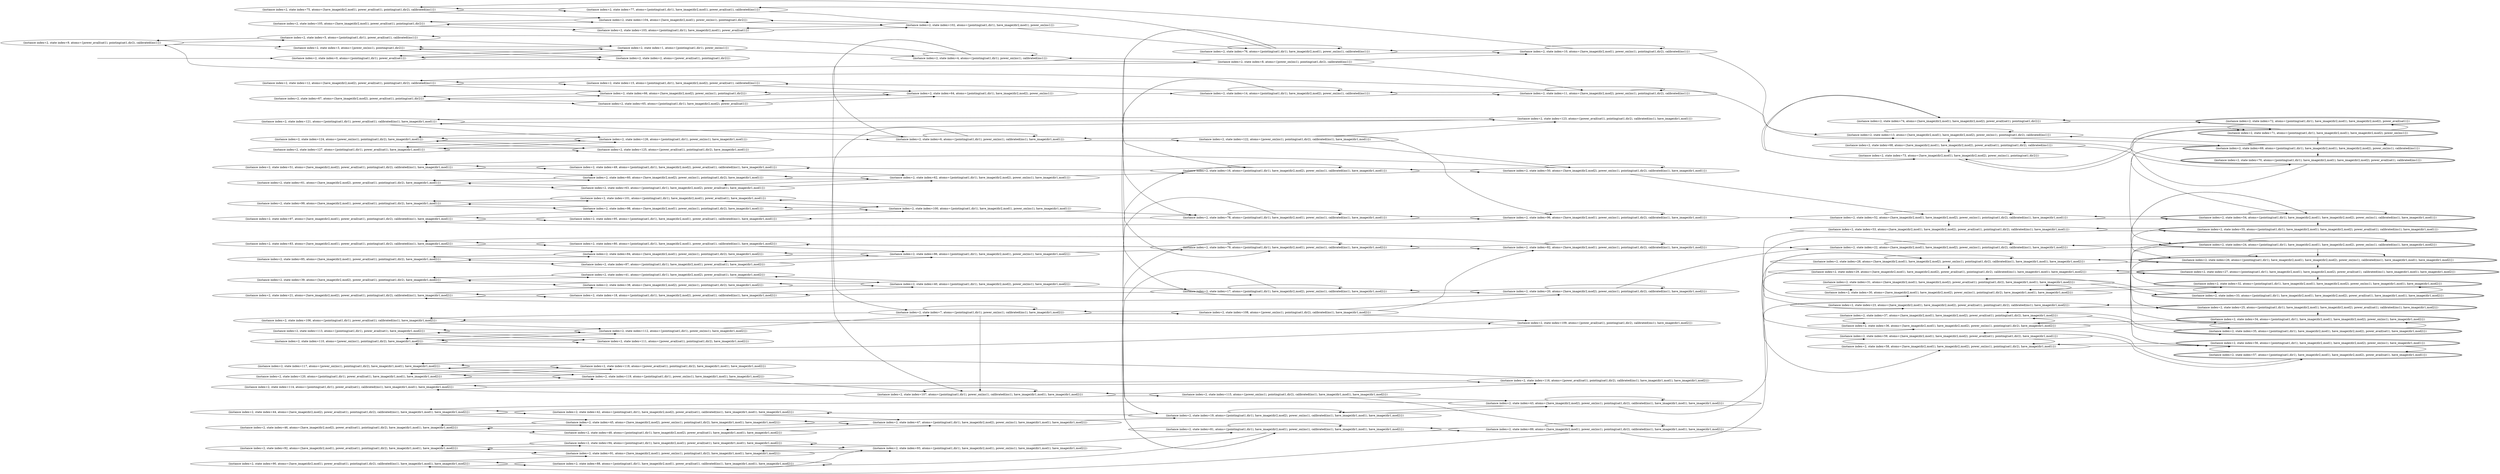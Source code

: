 digraph {
rankdir="LR"
s9[label="(instance index=2, state index=9, atoms={power_avail(sat1), pointing(sat1,dir2), calibrated(ins1)})"]
s116[label="(instance index=2, state index=116, atoms={power_avail(sat1), pointing(sat1,dir2), calibrated(ins1), have_image(dir1,mod1), have_image(dir1,mod2)})"]
s118[label="(instance index=2, state index=118, atoms={power_avail(sat1), pointing(sat1,dir2), have_image(dir1,mod1), have_image(dir1,mod2)})"]
s109[label="(instance index=2, state index=109, atoms={power_avail(sat1), pointing(sat1,dir2), calibrated(ins1), have_image(dir1,mod2)})"]
s111[label="(instance index=2, state index=111, atoms={power_avail(sat1), pointing(sat1,dir2), have_image(dir1,mod2)})"]
s123[label="(instance index=2, state index=123, atoms={power_avail(sat1), pointing(sat1,dir2), calibrated(ins1), have_image(dir1,mod1)})"]
s125[label="(instance index=2, state index=125, atoms={power_avail(sat1), pointing(sat1,dir2), have_image(dir1,mod1)})"]
s2[label="(instance index=2, state index=2, atoms={power_avail(sat1), pointing(sat1,dir2)})"]
s44[label="(instance index=2, state index=44, atoms={have_image(dir2,mod2), power_avail(sat1), pointing(sat1,dir2), calibrated(ins1), have_image(dir1,mod1), have_image(dir1,mod2)})"]
s46[label="(instance index=2, state index=46, atoms={have_image(dir2,mod2), power_avail(sat1), pointing(sat1,dir2), have_image(dir1,mod1), have_image(dir1,mod2)})"]
s114[label="(instance index=2, state index=114, atoms={pointing(sat1,dir1), power_avail(sat1), calibrated(ins1), have_image(dir1,mod1), have_image(dir1,mod2)})"]
s117[label="(instance index=2, state index=117, atoms={power_on(ins1), pointing(sat1,dir2), have_image(dir1,mod1), have_image(dir1,mod2)})"]
s120[label="(instance index=2, state index=120, atoms={pointing(sat1,dir1), power_avail(sat1), have_image(dir1,mod1), have_image(dir1,mod2)})"]
s90[label="(instance index=2, state index=90, atoms={have_image(dir2,mod1), power_avail(sat1), pointing(sat1,dir2), calibrated(ins1), have_image(dir1,mod1), have_image(dir1,mod2)})"]
s92[label="(instance index=2, state index=92, atoms={have_image(dir2,mod1), power_avail(sat1), pointing(sat1,dir2), have_image(dir1,mod1), have_image(dir1,mod2)})"]
s21[label="(instance index=2, state index=21, atoms={have_image(dir2,mod2), power_avail(sat1), pointing(sat1,dir2), calibrated(ins1), have_image(dir1,mod2)})"]
s39[label="(instance index=2, state index=39, atoms={have_image(dir2,mod2), power_avail(sat1), pointing(sat1,dir2), have_image(dir1,mod2)})"]
s106[label="(instance index=2, state index=106, atoms={pointing(sat1,dir1), power_avail(sat1), calibrated(ins1), have_image(dir1,mod2)})"]
s110[label="(instance index=2, state index=110, atoms={power_on(ins1), pointing(sat1,dir2), have_image(dir1,mod2)})"]
s113[label="(instance index=2, state index=113, atoms={pointing(sat1,dir1), power_avail(sat1), have_image(dir1,mod2)})"]
s83[label="(instance index=2, state index=83, atoms={have_image(dir2,mod1), power_avail(sat1), pointing(sat1,dir2), calibrated(ins1), have_image(dir1,mod2)})"]
s85[label="(instance index=2, state index=85, atoms={have_image(dir2,mod1), power_avail(sat1), pointing(sat1,dir2), have_image(dir1,mod2)})"]
s51[label="(instance index=2, state index=51, atoms={have_image(dir2,mod2), power_avail(sat1), pointing(sat1,dir2), calibrated(ins1), have_image(dir1,mod1)})"]
s61[label="(instance index=2, state index=61, atoms={have_image(dir2,mod2), power_avail(sat1), pointing(sat1,dir2), have_image(dir1,mod1)})"]
s121[label="(instance index=2, state index=121, atoms={pointing(sat1,dir1), power_avail(sat1), calibrated(ins1), have_image(dir1,mod1)})"]
s124[label="(instance index=2, state index=124, atoms={power_on(ins1), pointing(sat1,dir2), have_image(dir1,mod1)})"]
s127[label="(instance index=2, state index=127, atoms={pointing(sat1,dir1), power_avail(sat1), have_image(dir1,mod1)})"]
s0[label="(instance index=2, state index=0, atoms={pointing(sat1,dir1), power_avail(sat1)})"]
s97[label="(instance index=2, state index=97, atoms={have_image(dir2,mod1), power_avail(sat1), pointing(sat1,dir2), calibrated(ins1), have_image(dir1,mod1)})"]
s99[label="(instance index=2, state index=99, atoms={have_image(dir2,mod1), power_avail(sat1), pointing(sat1,dir2), have_image(dir1,mod1)})"]
s3[label="(instance index=2, state index=3, atoms={power_on(ins1), pointing(sat1,dir2)})"]
s5[label="(instance index=2, state index=5, atoms={pointing(sat1,dir1), power_avail(sat1), calibrated(ins1)})"]
s75[label="(instance index=2, state index=75, atoms={have_image(dir2,mod1), power_avail(sat1), pointing(sat1,dir2), calibrated(ins1)})"]
s105[label="(instance index=2, state index=105, atoms={have_image(dir2,mod1), power_avail(sat1), pointing(sat1,dir2)})"]
s12[label="(instance index=2, state index=12, atoms={have_image(dir2,mod2), power_avail(sat1), pointing(sat1,dir2), calibrated(ins1)})"]
s67[label="(instance index=2, state index=67, atoms={have_image(dir2,mod2), power_avail(sat1), pointing(sat1,dir2)})"]
s42[label="(instance index=2, state index=42, atoms={pointing(sat1,dir1), have_image(dir2,mod2), power_avail(sat1), calibrated(ins1), have_image(dir1,mod1), have_image(dir1,mod2)})"]
s45[label="(instance index=2, state index=45, atoms={have_image(dir2,mod2), power_on(ins1), pointing(sat1,dir2), have_image(dir1,mod1), have_image(dir1,mod2)})"]
s48[label="(instance index=2, state index=48, atoms={pointing(sat1,dir1), have_image(dir2,mod2), power_avail(sat1), have_image(dir1,mod1), have_image(dir1,mod2)})"]
s119[label="(instance index=2, state index=119, atoms={pointing(sat1,dir1), power_on(ins1), have_image(dir1,mod1), have_image(dir1,mod2)})"]
s88[label="(instance index=2, state index=88, atoms={pointing(sat1,dir1), have_image(dir2,mod1), power_avail(sat1), calibrated(ins1), have_image(dir1,mod1), have_image(dir1,mod2)})"]
s91[label="(instance index=2, state index=91, atoms={have_image(dir2,mod1), power_on(ins1), pointing(sat1,dir2), have_image(dir1,mod1), have_image(dir1,mod2)})"]
s94[label="(instance index=2, state index=94, atoms={pointing(sat1,dir1), have_image(dir2,mod1), power_avail(sat1), have_image(dir1,mod1), have_image(dir1,mod2)})"]
s18[label="(instance index=2, state index=18, atoms={pointing(sat1,dir1), have_image(dir2,mod2), power_avail(sat1), calibrated(ins1), have_image(dir1,mod2)})"]
s38[label="(instance index=2, state index=38, atoms={have_image(dir2,mod2), power_on(ins1), pointing(sat1,dir2), have_image(dir1,mod2)})"]
s41[label="(instance index=2, state index=41, atoms={pointing(sat1,dir1), have_image(dir2,mod2), power_avail(sat1), have_image(dir1,mod2)})"]
s112[label="(instance index=2, state index=112, atoms={pointing(sat1,dir1), power_on(ins1), have_image(dir1,mod2)})"]
s80[label="(instance index=2, state index=80, atoms={pointing(sat1,dir1), have_image(dir2,mod1), power_avail(sat1), calibrated(ins1), have_image(dir1,mod2)})"]
s84[label="(instance index=2, state index=84, atoms={have_image(dir2,mod1), power_on(ins1), pointing(sat1,dir2), have_image(dir1,mod2)})"]
s87[label="(instance index=2, state index=87, atoms={pointing(sat1,dir1), have_image(dir2,mod1), power_avail(sat1), have_image(dir1,mod2)})"]
s49[label="(instance index=2, state index=49, atoms={pointing(sat1,dir1), have_image(dir2,mod2), power_avail(sat1), calibrated(ins1), have_image(dir1,mod1)})"]
s60[label="(instance index=2, state index=60, atoms={have_image(dir2,mod2), power_on(ins1), pointing(sat1,dir2), have_image(dir1,mod1)})"]
s63[label="(instance index=2, state index=63, atoms={pointing(sat1,dir1), have_image(dir2,mod2), power_avail(sat1), have_image(dir1,mod1)})"]
s126[label="(instance index=2, state index=126, atoms={pointing(sat1,dir1), power_on(ins1), have_image(dir1,mod1)})"]
s95[label="(instance index=2, state index=95, atoms={pointing(sat1,dir1), have_image(dir2,mod1), power_avail(sat1), calibrated(ins1), have_image(dir1,mod1)})"]
s98[label="(instance index=2, state index=98, atoms={have_image(dir2,mod1), power_on(ins1), pointing(sat1,dir2), have_image(dir1,mod1)})"]
s101[label="(instance index=2, state index=101, atoms={pointing(sat1,dir1), have_image(dir2,mod1), power_avail(sat1), have_image(dir1,mod1)})"]
s1[label="(instance index=2, state index=1, atoms={pointing(sat1,dir1), power_on(ins1)})"]
s77[label="(instance index=2, state index=77, atoms={pointing(sat1,dir1), have_image(dir2,mod1), power_avail(sat1), calibrated(ins1)})"]
s103[label="(instance index=2, state index=103, atoms={pointing(sat1,dir1), have_image(dir2,mod1), power_avail(sat1)})"]
s104[label="(instance index=2, state index=104, atoms={have_image(dir2,mod1), power_on(ins1), pointing(sat1,dir2)})"]
s15[label="(instance index=2, state index=15, atoms={pointing(sat1,dir1), have_image(dir2,mod2), power_avail(sat1), calibrated(ins1)})"]
s65[label="(instance index=2, state index=65, atoms={pointing(sat1,dir1), have_image(dir2,mod2), power_avail(sat1)})"]
s66[label="(instance index=2, state index=66, atoms={have_image(dir2,mod2), power_on(ins1), pointing(sat1,dir2)})"]
s62[label="(instance index=2, state index=62, atoms={pointing(sat1,dir1), have_image(dir2,mod2), power_on(ins1), have_image(dir1,mod1)})"]
s7[label="(instance index=2, state index=7, atoms={pointing(sat1,dir1), power_on(ins1), calibrated(ins1), have_image(dir1,mod2)})"]
s40[label="(instance index=2, state index=40, atoms={pointing(sat1,dir1), have_image(dir2,mod2), power_on(ins1), have_image(dir1,mod2)})"]
s107[label="(instance index=2, state index=107, atoms={pointing(sat1,dir1), power_on(ins1), calibrated(ins1), have_image(dir1,mod1), have_image(dir1,mod2)})"]
s47[label="(instance index=2, state index=47, atoms={pointing(sat1,dir1), have_image(dir2,mod2), power_on(ins1), have_image(dir1,mod1), have_image(dir1,mod2)})"]
s86[label="(instance index=2, state index=86, atoms={pointing(sat1,dir1), have_image(dir2,mod1), power_on(ins1), have_image(dir1,mod2)})"]
s93[label="(instance index=2, state index=93, atoms={pointing(sat1,dir1), have_image(dir2,mod1), power_on(ins1), have_image(dir1,mod1), have_image(dir1,mod2)})"]
s6[label="(instance index=2, state index=6, atoms={pointing(sat1,dir1), power_on(ins1), calibrated(ins1), have_image(dir1,mod1)})"]
s100[label="(instance index=2, state index=100, atoms={pointing(sat1,dir1), have_image(dir2,mod1), power_on(ins1), have_image(dir1,mod1)})"]
s4[label="(instance index=2, state index=4, atoms={pointing(sat1,dir1), power_on(ins1), calibrated(ins1)})"]
s102[label="(instance index=2, state index=102, atoms={pointing(sat1,dir1), have_image(dir2,mod1), power_on(ins1)})"]
s64[label="(instance index=2, state index=64, atoms={pointing(sat1,dir1), have_image(dir2,mod2), power_on(ins1)})"]
s8[label="(instance index=2, state index=8, atoms={power_on(ins1), pointing(sat1,dir2), calibrated(ins1)})"]
s122[label="(instance index=2, state index=122, atoms={power_on(ins1), pointing(sat1,dir2), calibrated(ins1), have_image(dir1,mod1)})"]
s16[label="(instance index=2, state index=16, atoms={pointing(sat1,dir1), have_image(dir2,mod2), power_on(ins1), calibrated(ins1), have_image(dir1,mod1)})"]
s108[label="(instance index=2, state index=108, atoms={power_on(ins1), pointing(sat1,dir2), calibrated(ins1), have_image(dir1,mod2)})"]
s76[label="(instance index=2, state index=76, atoms={pointing(sat1,dir1), have_image(dir2,mod1), power_on(ins1), calibrated(ins1)})"]
s17[label="(instance index=2, state index=17, atoms={pointing(sat1,dir1), have_image(dir2,mod2), power_on(ins1), calibrated(ins1), have_image(dir1,mod2)})"]
s78[label="(instance index=2, state index=78, atoms={pointing(sat1,dir1), have_image(dir2,mod1), power_on(ins1), calibrated(ins1), have_image(dir1,mod1)})"]
s19[label="(instance index=2, state index=19, atoms={pointing(sat1,dir1), have_image(dir2,mod2), power_on(ins1), calibrated(ins1), have_image(dir1,mod1), have_image(dir1,mod2)})"]
s79[label="(instance index=2, state index=79, atoms={pointing(sat1,dir1), have_image(dir2,mod1), power_on(ins1), calibrated(ins1), have_image(dir1,mod2)})"]
s115[label="(instance index=2, state index=115, atoms={power_on(ins1), pointing(sat1,dir2), calibrated(ins1), have_image(dir1,mod1), have_image(dir1,mod2)})"]
s81[label="(instance index=2, state index=81, atoms={pointing(sat1,dir1), have_image(dir2,mod1), power_on(ins1), calibrated(ins1), have_image(dir1,mod1), have_image(dir1,mod2)})"]
s14[label="(instance index=2, state index=14, atoms={pointing(sat1,dir1), have_image(dir2,mod2), power_on(ins1), calibrated(ins1)})"]
s50[label="(instance index=2, state index=50, atoms={have_image(dir2,mod2), power_on(ins1), pointing(sat1,dir2), calibrated(ins1), have_image(dir1,mod1)})"]
s20[label="(instance index=2, state index=20, atoms={have_image(dir2,mod2), power_on(ins1), pointing(sat1,dir2), calibrated(ins1), have_image(dir1,mod2)})"]
s43[label="(instance index=2, state index=43, atoms={have_image(dir2,mod2), power_on(ins1), pointing(sat1,dir2), calibrated(ins1), have_image(dir1,mod1), have_image(dir1,mod2)})"]
s89[label="(instance index=2, state index=89, atoms={have_image(dir2,mod1), power_on(ins1), pointing(sat1,dir2), calibrated(ins1), have_image(dir1,mod1), have_image(dir1,mod2)})"]
s10[label="(instance index=2, state index=10, atoms={have_image(dir2,mod1), power_on(ins1), pointing(sat1,dir2), calibrated(ins1)})"]
s11[label="(instance index=2, state index=11, atoms={have_image(dir2,mod2), power_on(ins1), pointing(sat1,dir2), calibrated(ins1)})"]
s82[label="(instance index=2, state index=82, atoms={have_image(dir2,mod1), power_on(ins1), pointing(sat1,dir2), calibrated(ins1), have_image(dir1,mod2)})"]
s96[label="(instance index=2, state index=96, atoms={have_image(dir2,mod1), power_on(ins1), pointing(sat1,dir2), calibrated(ins1), have_image(dir1,mod1)})"]
s30[label="(instance index=2, state index=30, atoms={have_image(dir2,mod1), have_image(dir2,mod2), power_on(ins1), pointing(sat1,dir2), have_image(dir1,mod1), have_image(dir1,mod2)})"]
s31[label="(instance index=2, state index=31, atoms={have_image(dir2,mod1), have_image(dir2,mod2), power_avail(sat1), pointing(sat1,dir2), have_image(dir1,mod1), have_image(dir1,mod2)})"]
s36[label="(instance index=2, state index=36, atoms={have_image(dir2,mod1), have_image(dir2,mod2), power_on(ins1), pointing(sat1,dir2), have_image(dir1,mod2)})"]
s13[label="(instance index=2, state index=13, atoms={have_image(dir2,mod1), have_image(dir2,mod2), power_on(ins1), pointing(sat1,dir2), calibrated(ins1)})"]
s53[label="(instance index=2, state index=53, atoms={have_image(dir2,mod1), have_image(dir2,mod2), power_avail(sat1), pointing(sat1,dir2), calibrated(ins1), have_image(dir1,mod1)})"]
s28[label="(instance index=2, state index=28, atoms={have_image(dir2,mod1), have_image(dir2,mod2), power_on(ins1), pointing(sat1,dir2), calibrated(ins1), have_image(dir1,mod1), have_image(dir1,mod2)})"]
s59[label="(instance index=2, state index=59, atoms={have_image(dir2,mod1), have_image(dir2,mod2), power_avail(sat1), pointing(sat1,dir2), have_image(dir1,mod1)})"]
s29[label="(instance index=2, state index=29, atoms={have_image(dir2,mod1), have_image(dir2,mod2), power_avail(sat1), pointing(sat1,dir2), calibrated(ins1), have_image(dir1,mod1), have_image(dir1,mod2)})"]
s58[label="(instance index=2, state index=58, atoms={have_image(dir2,mod1), have_image(dir2,mod2), power_on(ins1), pointing(sat1,dir2), have_image(dir1,mod1)})"]
s23[label="(instance index=2, state index=23, atoms={have_image(dir2,mod1), have_image(dir2,mod2), power_avail(sat1), pointing(sat1,dir2), calibrated(ins1), have_image(dir1,mod2)})"]
s52[label="(instance index=2, state index=52, atoms={have_image(dir2,mod1), have_image(dir2,mod2), power_on(ins1), pointing(sat1,dir2), calibrated(ins1), have_image(dir1,mod1)})"]
s22[label="(instance index=2, state index=22, atoms={have_image(dir2,mod1), have_image(dir2,mod2), power_on(ins1), pointing(sat1,dir2), calibrated(ins1), have_image(dir1,mod2)})"]
s74[label="(instance index=2, state index=74, atoms={have_image(dir2,mod1), have_image(dir2,mod2), power_avail(sat1), pointing(sat1,dir2)})"]
s73[label="(instance index=2, state index=73, atoms={have_image(dir2,mod1), have_image(dir2,mod2), power_on(ins1), pointing(sat1,dir2)})"]
s68[label="(instance index=2, state index=68, atoms={have_image(dir2,mod1), have_image(dir2,mod2), power_avail(sat1), pointing(sat1,dir2), calibrated(ins1)})"]
s37[label="(instance index=2, state index=37, atoms={have_image(dir2,mod1), have_image(dir2,mod2), power_avail(sat1), pointing(sat1,dir2), have_image(dir1,mod2)})"]
s35[peripheries=2,label="(instance index=2, state index=35, atoms={pointing(sat1,dir1), have_image(dir2,mod1), have_image(dir2,mod2), power_avail(sat1), have_image(dir1,mod2)})"]
s69[peripheries=2,label="(instance index=2, state index=69, atoms={pointing(sat1,dir1), have_image(dir2,mod1), have_image(dir2,mod2), power_on(ins1), calibrated(ins1)})"]
s56[peripheries=2,label="(instance index=2, state index=56, atoms={pointing(sat1,dir1), have_image(dir2,mod1), have_image(dir2,mod2), power_on(ins1), have_image(dir1,mod1)})"]
s27[peripheries=2,label="(instance index=2, state index=27, atoms={pointing(sat1,dir1), have_image(dir2,mod1), have_image(dir2,mod2), power_avail(sat1), calibrated(ins1), have_image(dir1,mod1), have_image(dir1,mod2)})"]
s71[peripheries=2,label="(instance index=2, state index=71, atoms={pointing(sat1,dir1), have_image(dir2,mod1), have_image(dir2,mod2), power_on(ins1)})"]
s54[peripheries=2,label="(instance index=2, state index=54, atoms={pointing(sat1,dir1), have_image(dir2,mod1), have_image(dir2,mod2), power_on(ins1), calibrated(ins1), have_image(dir1,mod1)})"]
s25[peripheries=2,label="(instance index=2, state index=25, atoms={pointing(sat1,dir1), have_image(dir2,mod1), have_image(dir2,mod2), power_avail(sat1), calibrated(ins1), have_image(dir1,mod2)})"]
s72[peripheries=2,label="(instance index=2, state index=72, atoms={pointing(sat1,dir1), have_image(dir2,mod1), have_image(dir2,mod2), power_avail(sat1)})"]
s55[peripheries=2,label="(instance index=2, state index=55, atoms={pointing(sat1,dir1), have_image(dir2,mod1), have_image(dir2,mod2), power_avail(sat1), calibrated(ins1), have_image(dir1,mod1)})"]
s26[peripheries=2,label="(instance index=2, state index=26, atoms={pointing(sat1,dir1), have_image(dir2,mod1), have_image(dir2,mod2), power_on(ins1), calibrated(ins1), have_image(dir1,mod1), have_image(dir1,mod2)})"]
s24[peripheries=2,label="(instance index=2, state index=24, atoms={pointing(sat1,dir1), have_image(dir2,mod1), have_image(dir2,mod2), power_on(ins1), calibrated(ins1), have_image(dir1,mod2)})"]
s70[peripheries=2,label="(instance index=2, state index=70, atoms={pointing(sat1,dir1), have_image(dir2,mod1), have_image(dir2,mod2), power_avail(sat1), calibrated(ins1)})"]
s57[peripheries=2,label="(instance index=2, state index=57, atoms={pointing(sat1,dir1), have_image(dir2,mod1), have_image(dir2,mod2), power_avail(sat1), have_image(dir1,mod1)})"]
s34[peripheries=2,label="(instance index=2, state index=34, atoms={pointing(sat1,dir1), have_image(dir2,mod1), have_image(dir2,mod2), power_on(ins1), have_image(dir1,mod2)})"]
s33[peripheries=2,label="(instance index=2, state index=33, atoms={pointing(sat1,dir1), have_image(dir2,mod1), have_image(dir2,mod2), power_avail(sat1), have_image(dir1,mod1), have_image(dir1,mod2)})"]
s32[peripheries=2,label="(instance index=2, state index=32, atoms={pointing(sat1,dir1), have_image(dir2,mod1), have_image(dir2,mod2), power_on(ins1), have_image(dir1,mod1), have_image(dir1,mod2)})"]
Dangling [ label = "", style = invis ]
{ rank = same; Dangling }
Dangling -> s0
{ rank = same; s0}
{ rank = same; s44,s46,s114,s117,s120,s90,s92,s21,s39,s106,s110,s113,s83,s85,s51,s61,s121,s124,s127,s0,s97,s99,s3,s5,s75,s105,s12,s67}
{ rank = same; s42,s45,s48,s119,s88,s91,s94,s18,s38,s41,s112,s80,s84,s87,s49,s60,s63,s126,s95,s98,s101,s1,s77,s103,s104,s15,s65,s66}
{ rank = same; s62,s7,s40,s107,s47,s86,s93,s6,s100,s4,s102,s64}
{ rank = same; s8,s122,s16,s108,s76,s17,s78,s19,s79,s115,s81,s14}
{ rank = same; s50,s20,s43,s89,s10,s11,s82,s96}
{ rank = same; s30,s31,s36,s13,s53,s28,s59,s29,s58,s23,s52,s22,s74,s73,s68,s37}
{ rank = same; s35,s69,s56,s27,s71,s54,s25,s72,s55,s26,s24,s70,s57,s34,s33,s32}
{
s9->s5
s9->s3
s116->s117
s116->s114
s118->s117
s118->s120
s109->s110
s109->s106
s111->s110
s111->s113
s123->s124
s123->s121
s125->s127
s125->s124
s2->s3
s2->s0
}
{
s44->s45
s44->s42
s46->s45
s46->s48
s114->s119
s114->s116
s117->s119
s117->s118
s120->s119
s120->s118
s90->s91
s90->s88
s92->s94
s92->s91
s21->s38
s21->s18
s39->s38
s39->s41
s106->s109
s106->s112
s110->s111
s110->s112
s113->s111
s113->s112
s83->s84
s83->s80
s85->s87
s85->s84
s51->s60
s51->s49
s61->s63
s61->s60
s121->s126
s121->s123
s124->s126
s124->s125
s127->s126
s127->s125
s0->s2
s0->s1
s97->s95
s97->s98
s99->s101
s99->s98
s3->s2
s3->s1
s5->s1
s5->s9
s75->s77
s75->s104
s105->s103
s105->s104
s12->s15
s12->s66
s67->s66
s67->s65
}
{
s42->s47
s42->s44
s45->s47
s45->s46
s48->s47
s48->s46
s119->s107
s119->s117
s119->s120
s88->s93
s88->s90
s91->s93
s91->s92
s94->s93
s94->s92
s18->s21
s18->s40
s38->s39
s38->s40
s41->s39
s41->s40
s112->s7
s112->s110
s112->s113
s80->s86
s80->s83
s84->s86
s84->s85
s87->s86
s87->s85
s49->s62
s49->s51
s60->s62
s60->s61
s63->s62
s63->s61
s126->s6
s126->s127
s126->s124
s95->s100
s95->s97
s98->s100
s98->s99
s101->s100
s101->s99
s1->s4
s1->s3
s1->s0
s77->s102
s77->s75
s103->s102
s103->s105
s104->s102
s104->s105
s15->s12
s15->s64
s65->s67
s65->s64
s66->s67
s66->s64
}
{
s62->s63
s62->s60
s62->s16
s7->s108
s7->s7
s7->s107
s7->s106
s40->s17
s40->s41
s40->s38
s107->s107
s107->s114
s107->s115
s47->s19
s47->s45
s47->s48
s86->s79
s86->s87
s86->s84
s93->s94
s93->s91
s93->s81
s6->s107
s6->s122
s6->s6
s6->s121
s100->s78
s100->s101
s100->s98
s4->s8
s4->s7
s4->s6
s4->s5
s4->s4
s102->s103
s102->s76
s102->s104
s64->s66
s64->s14
s64->s65
}
{
s8->s11
s8->s10
s8->s4
s8->s9
s122->s123
s122->s50
s122->s6
s122->s96
s16->s50
s16->s19
s16->s49
s16->s16
s108->s109
s108->s20
s108->s7
s108->s82
s76->s79
s76->s78
s76->s77
s76->s76
s76->s10
s17->s20
s17->s19
s17->s18
s17->s17
s78->s95
s78->s78
s78->s81
s78->s96
s19->s42
s19->s19
s19->s43
s79->s79
s79->s82
s79->s81
s79->s80
s115->s43
s115->s116
s115->s107
s115->s89
s81->s88
s81->s89
s81->s81
s14->s17
s14->s15
s14->s14
s14->s16
s14->s11
}
{
s50->s52
s50->s50
s50->s51
s50->s16
s20->s21
s20->s20
s20->s22
s20->s17
s43->s44
s43->s19
s43->s28
s43->s43
s89->s28
s89->s90
s89->s81
s89->s89
s10->s13
s10->s76
s10->s75
s10->s10
s11->s14
s11->s13
s11->s12
s11->s11
s82->s79
s82->s83
s82->s22
s82->s82
s96->s78
s96->s52
s96->s97
s96->s96
}
{
s30->s31
s30->s32
s31->s30
s31->s33
s36->s37
s36->s34
s13->s13
s13->s68
s13->s69
s53->s55
s53->s58
s28->s28
s28->s29
s28->s26
s59->s58
s59->s57
s29->s30
s29->s27
s58->s59
s58->s56
s23->s36
s23->s25
s52->s54
s52->s53
s52->s52
s22->s23
s22->s22
s22->s24
s74->s73
s74->s72
s73->s71
s73->s74
s68->s70
s68->s73
s37->s36
s37->s35
}
{
s35->s37
s35->s34
s69->s13
s69->s70
s69->s24
s69->s54
s69->s69
s56->s58
s56->s54
s56->s57
s27->s29
s27->s32
s71->s73
s71->s69
s71->s72
s54->s55
s54->s54
s54->s52
s54->s26
s25->s23
s25->s34
s72->s71
s72->s74
s55->s53
s55->s56
s26->s28
s26->s27
s26->s26
s24->s22
s24->s26
s24->s25
s24->s24
s70->s71
s70->s68
s57->s59
s57->s56
s34->s35
s34->s36
s34->s24
s33->s31
s33->s32
s32->s26
s32->s30
s32->s33
}
}
